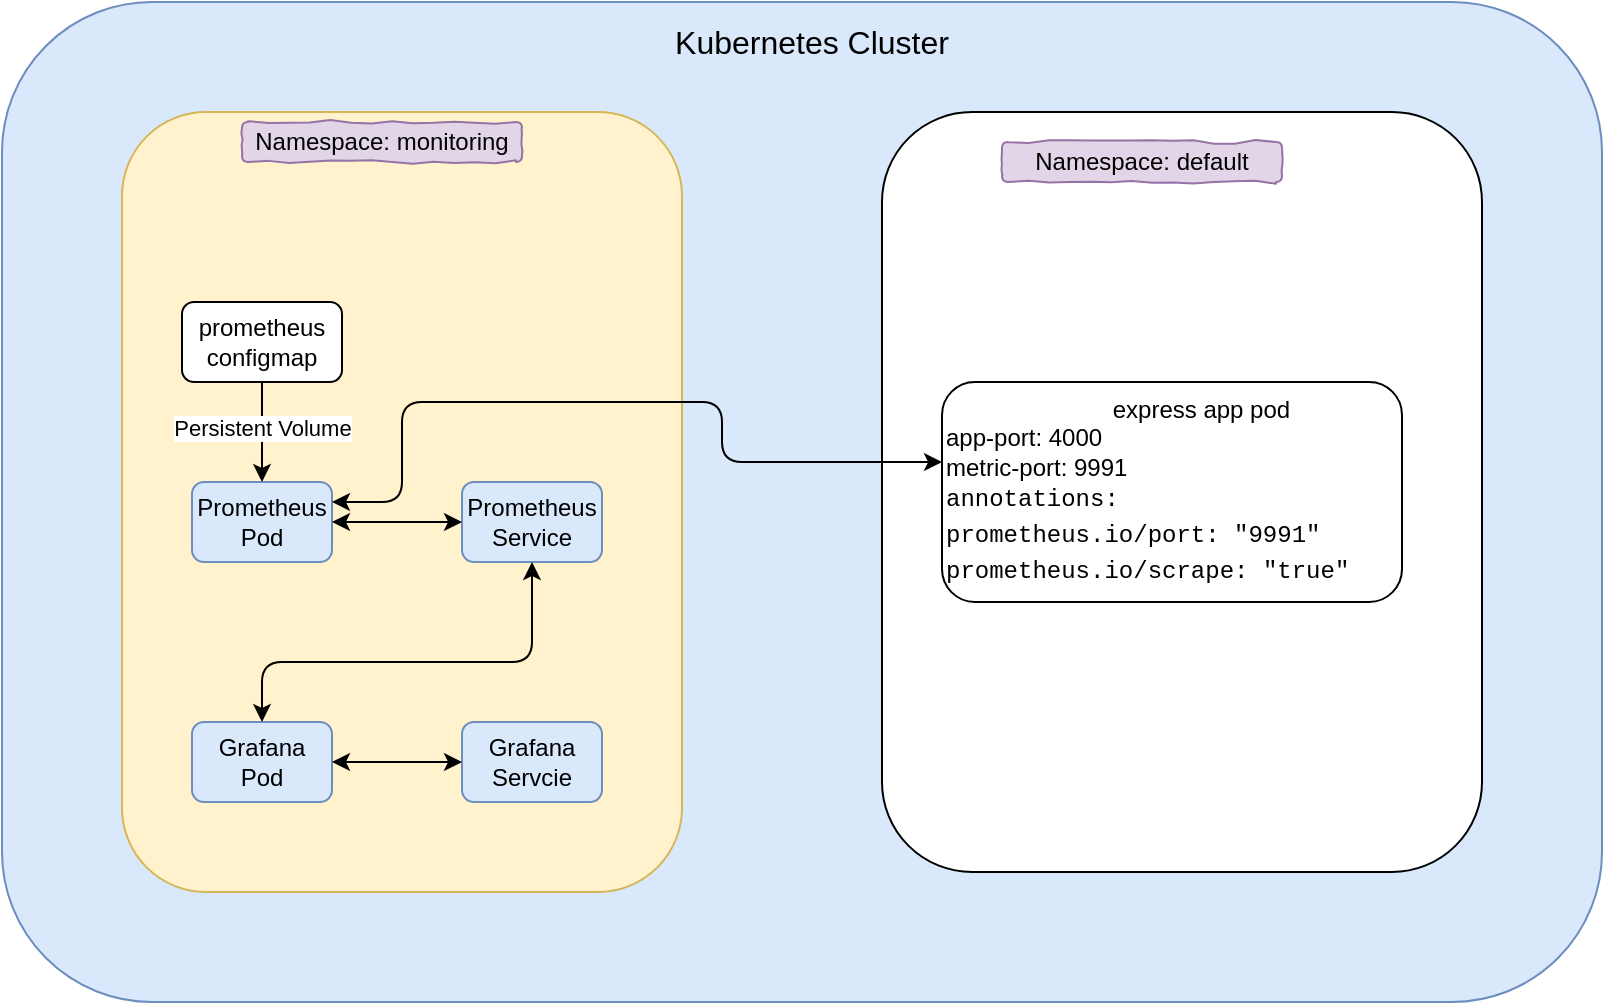 <mxfile version="12.9.14"><diagram id="5irlStsLrKw9Qs6IDvpW" name="Page-1"><mxGraphModel dx="1186" dy="661" grid="1" gridSize="10" guides="1" tooltips="1" connect="1" arrows="1" fold="1" page="1" pageScale="1" pageWidth="850" pageHeight="1100" math="0" shadow="0"><root><mxCell id="0"/><mxCell id="1" parent="0"/><mxCell id="0yQwaLMEfUKVFGkfw5pe-1" value="" style="rounded=1;whiteSpace=wrap;html=1;fillColor=#dae8fc;strokeColor=#6c8ebf;" vertex="1" parent="1"><mxGeometry x="30" y="130" width="800" height="500" as="geometry"/></mxCell><mxCell id="0yQwaLMEfUKVFGkfw5pe-4" value="" style="rounded=1;whiteSpace=wrap;html=1;fillColor=#fff2cc;strokeColor=#d6b656;" vertex="1" parent="1"><mxGeometry x="90" y="185" width="280" height="390" as="geometry"/></mxCell><mxCell id="0yQwaLMEfUKVFGkfw5pe-6" value="Prometheus Pod" style="rounded=1;whiteSpace=wrap;html=1;fillColor=#dae8fc;strokeColor=#6c8ebf;" vertex="1" parent="1"><mxGeometry x="125" y="370" width="70" height="40" as="geometry"/></mxCell><mxCell id="0yQwaLMEfUKVFGkfw5pe-7" value="prometheus configmap" style="rounded=1;whiteSpace=wrap;html=1;" vertex="1" parent="1"><mxGeometry x="120" y="280" width="80" height="40" as="geometry"/></mxCell><mxCell id="0yQwaLMEfUKVFGkfw5pe-8" value="Prometheus Service" style="rounded=1;whiteSpace=wrap;html=1;fillColor=#dae8fc;strokeColor=#6c8ebf;" vertex="1" parent="1"><mxGeometry x="260" y="370" width="70" height="40" as="geometry"/></mxCell><mxCell id="0yQwaLMEfUKVFGkfw5pe-9" value="Grafana Pod" style="rounded=1;whiteSpace=wrap;html=1;fillColor=#dae8fc;strokeColor=#6c8ebf;" vertex="1" parent="1"><mxGeometry x="125" y="490" width="70" height="40" as="geometry"/></mxCell><mxCell id="0yQwaLMEfUKVFGkfw5pe-10" value="Grafana Servcie" style="rounded=1;whiteSpace=wrap;html=1;fillColor=#dae8fc;strokeColor=#6c8ebf;" vertex="1" parent="1"><mxGeometry x="260" y="490" width="70" height="40" as="geometry"/></mxCell><mxCell id="0yQwaLMEfUKVFGkfw5pe-11" value="" style="endArrow=classic;startArrow=classic;html=1;exitX=0;exitY=0.5;exitDx=0;exitDy=0;entryX=1;entryY=0.5;entryDx=0;entryDy=0;" edge="1" parent="1" source="0yQwaLMEfUKVFGkfw5pe-10" target="0yQwaLMEfUKVFGkfw5pe-9"><mxGeometry width="50" height="50" relative="1" as="geometry"><mxPoint x="410" y="430" as="sourcePoint"/><mxPoint x="460" y="370" as="targetPoint"/></mxGeometry></mxCell><mxCell id="0yQwaLMEfUKVFGkfw5pe-12" value="" style="endArrow=classic;startArrow=classic;html=1;exitX=0.5;exitY=0;exitDx=0;exitDy=0;entryX=0.5;entryY=1;entryDx=0;entryDy=0;" edge="1" parent="1" source="0yQwaLMEfUKVFGkfw5pe-9" target="0yQwaLMEfUKVFGkfw5pe-8"><mxGeometry width="50" height="50" relative="1" as="geometry"><mxPoint x="410" y="430" as="sourcePoint"/><mxPoint x="460" y="380" as="targetPoint"/><Array as="points"><mxPoint x="160" y="460"/><mxPoint x="295" y="460"/></Array></mxGeometry></mxCell><mxCell id="0yQwaLMEfUKVFGkfw5pe-13" value="" style="endArrow=classic;startArrow=classic;html=1;exitX=0;exitY=0.5;exitDx=0;exitDy=0;entryX=1;entryY=0.5;entryDx=0;entryDy=0;" edge="1" parent="1" source="0yQwaLMEfUKVFGkfw5pe-8" target="0yQwaLMEfUKVFGkfw5pe-6"><mxGeometry width="50" height="50" relative="1" as="geometry"><mxPoint x="410" y="430" as="sourcePoint"/><mxPoint x="460" y="380" as="targetPoint"/></mxGeometry></mxCell><mxCell id="0yQwaLMEfUKVFGkfw5pe-14" value="" style="endArrow=classic;html=1;entryX=0.5;entryY=0;entryDx=0;entryDy=0;exitX=0.5;exitY=1;exitDx=0;exitDy=0;" edge="1" parent="1" source="0yQwaLMEfUKVFGkfw5pe-7" target="0yQwaLMEfUKVFGkfw5pe-6"><mxGeometry width="50" height="50" relative="1" as="geometry"><mxPoint x="410" y="430" as="sourcePoint"/><mxPoint x="460" y="380" as="targetPoint"/></mxGeometry></mxCell><mxCell id="0yQwaLMEfUKVFGkfw5pe-15" value="Persistent Volume" style="edgeLabel;html=1;align=center;verticalAlign=middle;resizable=0;points=[];" vertex="1" connectable="0" parent="0yQwaLMEfUKVFGkfw5pe-14"><mxGeometry x="-0.08" relative="1" as="geometry"><mxPoint as="offset"/></mxGeometry></mxCell><mxCell id="0yQwaLMEfUKVFGkfw5pe-16" value="Namespace: monitoring" style="text;html=1;strokeColor=#9673a6;fillColor=#e1d5e7;align=center;verticalAlign=middle;whiteSpace=wrap;rounded=1;glass=0;shadow=0;comic=1;" vertex="1" parent="1"><mxGeometry x="150" y="190" width="140" height="20" as="geometry"/></mxCell><mxCell id="0yQwaLMEfUKVFGkfw5pe-17" value="" style="rounded=1;whiteSpace=wrap;html=1;shadow=0;glass=0;comic=0;" vertex="1" parent="1"><mxGeometry x="470" y="185" width="300" height="380" as="geometry"/></mxCell><mxCell id="0yQwaLMEfUKVFGkfw5pe-18" value="&amp;nbsp; &amp;nbsp; &amp;nbsp; &amp;nbsp; &amp;nbsp; &amp;nbsp; &amp;nbsp; &amp;nbsp; &amp;nbsp; &amp;nbsp; &amp;nbsp; &amp;nbsp; &amp;nbsp;express app pod&lt;br&gt;app-port: 4000&lt;br&gt;metric-port: 9991&lt;br&gt;&lt;div style=&quot;font-family: &amp;#34;menlo&amp;#34; , &amp;#34;monaco&amp;#34; , &amp;#34;courier new&amp;#34; , monospace ; line-height: 18px&quot;&gt;&lt;div&gt;      &lt;span&gt;annotations&lt;/span&gt;:&lt;/div&gt;&lt;div&gt;        &lt;span&gt;prometheus.io/port&lt;/span&gt;: &lt;span&gt;&quot;9991&quot;&lt;/span&gt;&lt;/div&gt;&lt;div&gt;        &lt;span&gt;prometheus.io/scrape&lt;/span&gt;: &lt;span&gt;&quot;true&quot;&lt;/span&gt;&lt;/div&gt;&lt;/div&gt;" style="rounded=1;whiteSpace=wrap;html=1;shadow=0;glass=0;comic=0;align=left;" vertex="1" parent="1"><mxGeometry x="500" y="320" width="230" height="110" as="geometry"/></mxCell><mxCell id="0yQwaLMEfUKVFGkfw5pe-19" value="Namespace: default" style="text;html=1;strokeColor=#9673a6;fillColor=#e1d5e7;align=center;verticalAlign=middle;whiteSpace=wrap;rounded=1;glass=0;shadow=0;comic=1;" vertex="1" parent="1"><mxGeometry x="530" y="200" width="140" height="20" as="geometry"/></mxCell><mxCell id="0yQwaLMEfUKVFGkfw5pe-20" value="" style="endArrow=classic;startArrow=classic;html=1;entryX=0;entryY=0.364;entryDx=0;entryDy=0;entryPerimeter=0;exitX=1;exitY=0.25;exitDx=0;exitDy=0;" edge="1" parent="1" source="0yQwaLMEfUKVFGkfw5pe-6" target="0yQwaLMEfUKVFGkfw5pe-18"><mxGeometry width="50" height="50" relative="1" as="geometry"><mxPoint x="400" y="360" as="sourcePoint"/><mxPoint x="450" y="310" as="targetPoint"/><Array as="points"><mxPoint x="230" y="380"/><mxPoint x="230" y="330"/><mxPoint x="390" y="330"/><mxPoint x="390" y="360"/></Array></mxGeometry></mxCell><mxCell id="0yQwaLMEfUKVFGkfw5pe-21" value="Kubernetes Cluster" style="text;html=1;strokeColor=none;fillColor=none;align=center;verticalAlign=middle;whiteSpace=wrap;rounded=0;shadow=0;glass=0;comic=0;spacing=2;fontSize=16;" vertex="1" parent="1"><mxGeometry x="360" y="140" width="150" height="20" as="geometry"/></mxCell></root></mxGraphModel></diagram></mxfile>